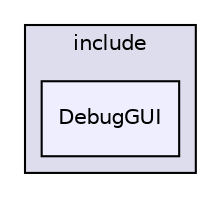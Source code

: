 digraph "/home/travis/build/AliceO2Group/AliceO2/Framework/DebugGUI/include/DebugGUI" {
  bgcolor=transparent;
  compound=true
  node [ fontsize="10", fontname="Helvetica"];
  edge [ labelfontsize="10", labelfontname="Helvetica"];
  subgraph clusterdir_9f67c1693d5e4a33705ade974fc96801 {
    graph [ bgcolor="#ddddee", pencolor="black", label="include" fontname="Helvetica", fontsize="10", URL="dir_9f67c1693d5e4a33705ade974fc96801.html"]
  dir_a81e26a51d9d28a33784d3530a5219d0 [shape=box, label="DebugGUI", style="filled", fillcolor="#eeeeff", pencolor="black", URL="dir_a81e26a51d9d28a33784d3530a5219d0.html"];
  }
}
